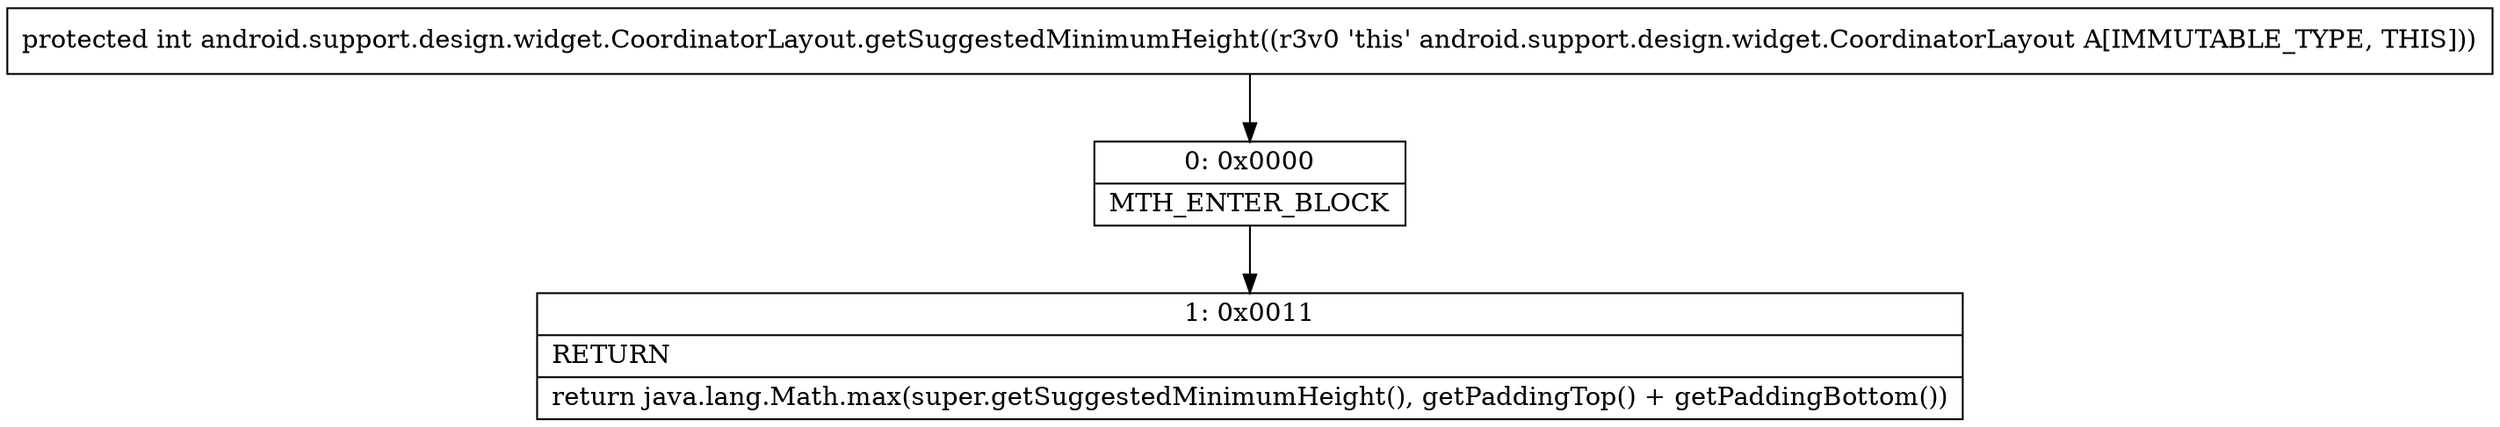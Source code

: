 digraph "CFG forandroid.support.design.widget.CoordinatorLayout.getSuggestedMinimumHeight()I" {
Node_0 [shape=record,label="{0\:\ 0x0000|MTH_ENTER_BLOCK\l}"];
Node_1 [shape=record,label="{1\:\ 0x0011|RETURN\l|return java.lang.Math.max(super.getSuggestedMinimumHeight(), getPaddingTop() + getPaddingBottom())\l}"];
MethodNode[shape=record,label="{protected int android.support.design.widget.CoordinatorLayout.getSuggestedMinimumHeight((r3v0 'this' android.support.design.widget.CoordinatorLayout A[IMMUTABLE_TYPE, THIS])) }"];
MethodNode -> Node_0;
Node_0 -> Node_1;
}

